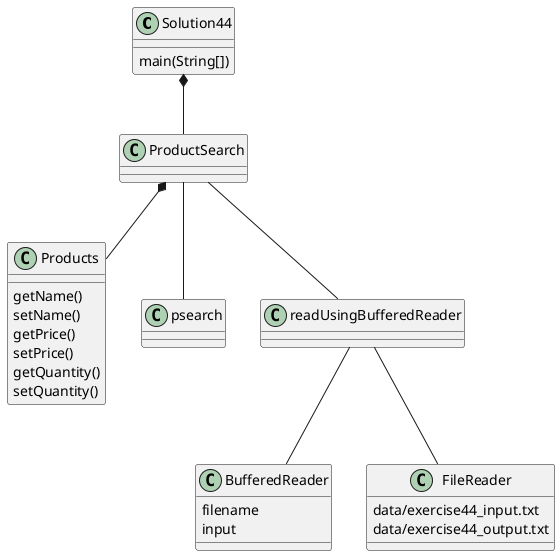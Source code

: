@startuml
class Solution44 {
    main(String[])
}
Solution44 *--ProductSearch

class ProductSearch{

}
class Products{
getName()
setName()
getPrice()
setPrice()
getQuantity()
setQuantity()
}
ProductSearch -- psearch
ProductSearch *-- Products
ProductSearch -- readUsingBufferedReader
readUsingBufferedReader -- BufferedReader
readUsingBufferedReader -- FileReader

class FileReader
{
data/exercise44_input.txt
data/exercise44_output.txt
}

class BufferedReader
{
filename
input
}

@enduml
